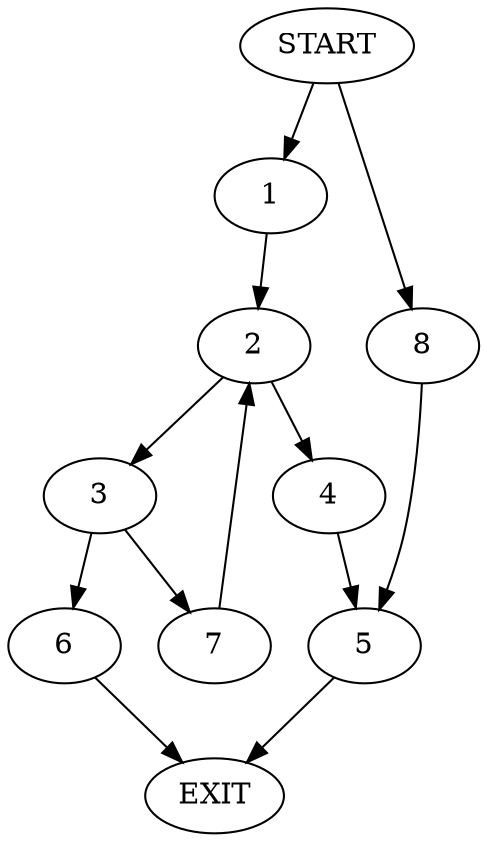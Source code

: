 digraph {
0 [label="START"]
9 [label="EXIT"]
0 -> 1
1 -> 2
2 -> 3
2 -> 4
4 -> 5
3 -> 6
3 -> 7
6 -> 9
7 -> 2
5 -> 9
0 -> 8
8 -> 5
}
